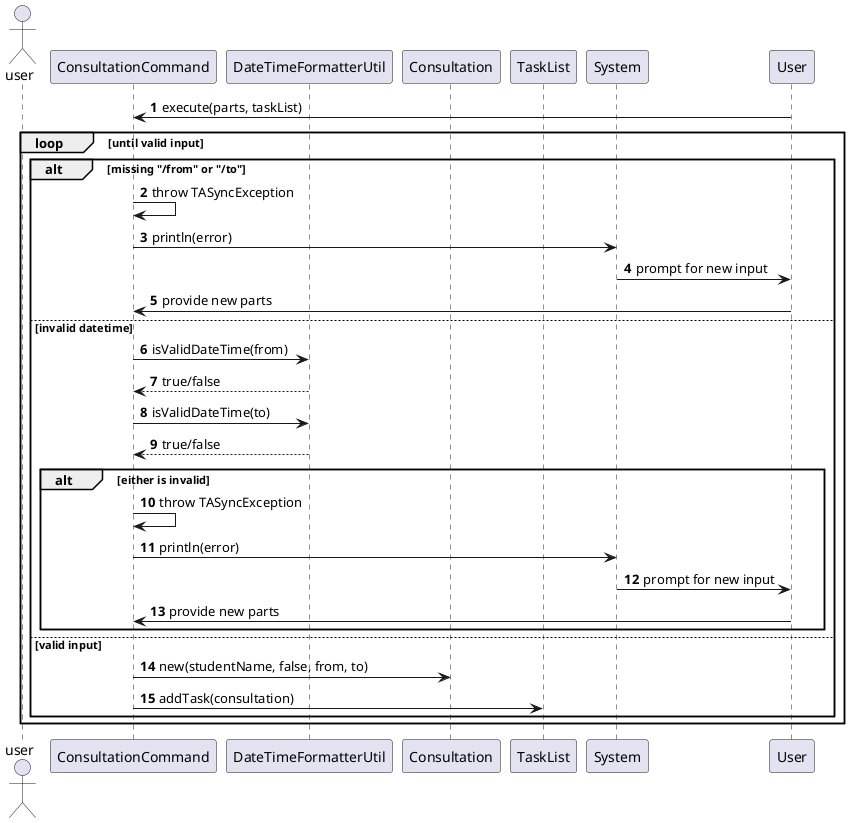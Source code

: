 @startuml
'https://plantuml.com/sequence-diagram

actor user
autonumber

participant "ConsultationCommand" as ConsultCmd
participant "DateTimeFormatterUtil" as Formatter
participant "Consultation" as Consultation
participant "TaskList" as TaskList
participant "System" as Console

User -> ConsultCmd : execute(parts, taskList)

loop until valid input
    alt missing "/from" or "/to"
        ConsultCmd -> ConsultCmd : throw TASyncException
        ConsultCmd -> Console : println(error)
        Console -> User : prompt for new input
        User -> ConsultCmd : provide new parts
    else invalid datetime
        ConsultCmd -> Formatter : isValidDateTime(from)
        Formatter --> ConsultCmd : true/false
        ConsultCmd -> Formatter : isValidDateTime(to)
        Formatter --> ConsultCmd : true/false
        alt either is invalid
            ConsultCmd -> ConsultCmd : throw TASyncException
            ConsultCmd -> Console : println(error)
            Console -> User : prompt for new input
            User -> ConsultCmd : provide new parts
        end
    else valid input
        ConsultCmd -> Consultation : new(studentName, false, from, to)
        ConsultCmd -> TaskList : addTask(consultation)
    end
end

@enduml